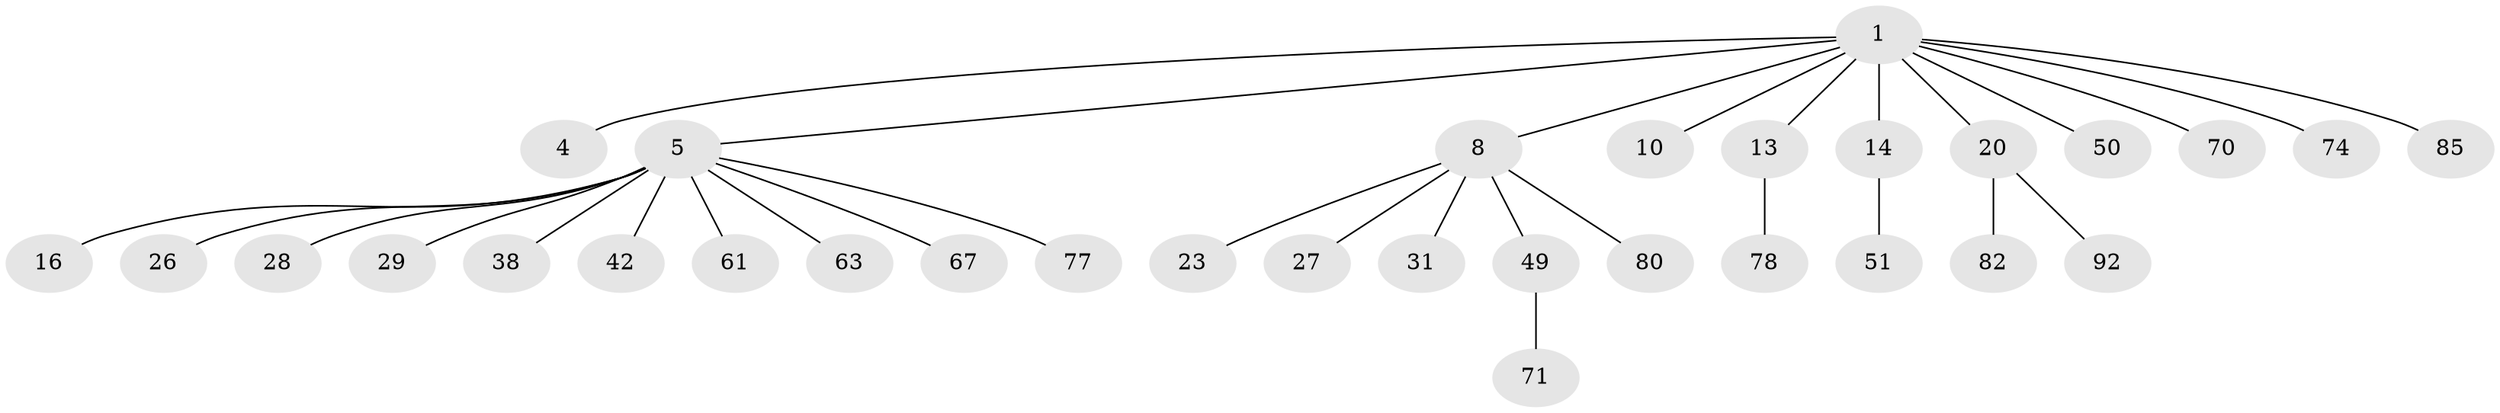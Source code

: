 // original degree distribution, {4: 0.0660377358490566, 8: 0.009433962264150943, 7: 0.009433962264150943, 2: 0.3490566037735849, 3: 0.11320754716981132, 6: 0.009433962264150943, 1: 0.4339622641509434, 5: 0.009433962264150943}
// Generated by graph-tools (version 1.1) at 2025/19/03/04/25 18:19:14]
// undirected, 32 vertices, 31 edges
graph export_dot {
graph [start="1"]
  node [color=gray90,style=filled];
  1 [super="+2+7+3+6"];
  4 [super="+88+39+35"];
  5 [super="+18+24+21+12+19+11"];
  8 [super="+73+22+9"];
  10 [super="+66"];
  13 [super="+37+55"];
  14 [super="+15"];
  16 [super="+44+25"];
  20 [super="+48+41+30"];
  23 [super="+40"];
  26;
  27;
  28 [super="+58"];
  29;
  31 [super="+64"];
  38 [super="+69"];
  42 [super="+60"];
  49 [super="+65+68"];
  50 [super="+72"];
  51 [super="+57+75"];
  61;
  63;
  67;
  70;
  71;
  74;
  77;
  78 [super="+96"];
  80;
  82 [super="+94"];
  85;
  92;
  1 -- 4;
  1 -- 5;
  1 -- 10;
  1 -- 74;
  1 -- 13;
  1 -- 20;
  1 -- 85;
  1 -- 8;
  1 -- 50;
  1 -- 70;
  1 -- 14;
  5 -- 61;
  5 -- 42;
  5 -- 67;
  5 -- 63;
  5 -- 38;
  5 -- 16;
  5 -- 29;
  5 -- 26;
  5 -- 28;
  5 -- 77;
  8 -- 27;
  8 -- 23;
  8 -- 31;
  8 -- 49;
  8 -- 80;
  13 -- 78;
  14 -- 51;
  20 -- 82;
  20 -- 92;
  49 -- 71;
}
